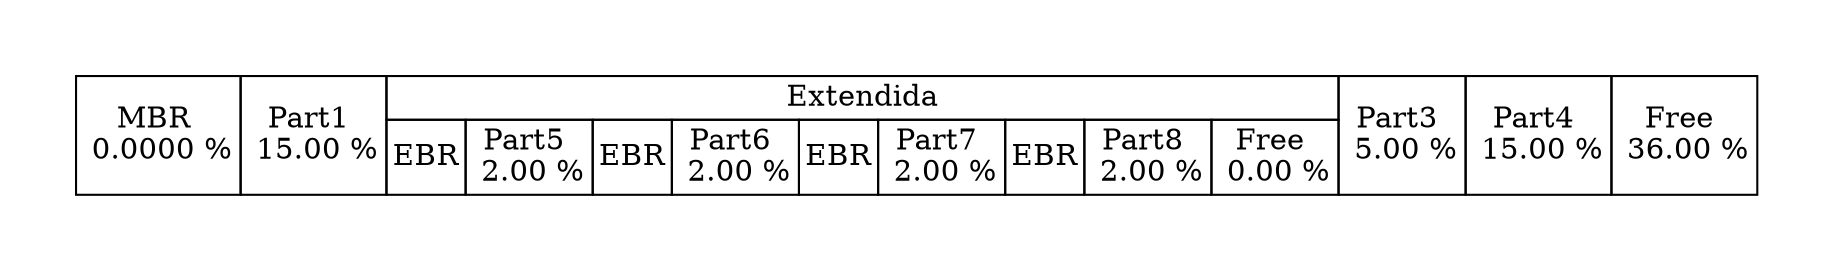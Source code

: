 digraph {
	graph[pad="0.5", nodesep="0.5", ranksep="2"]
	node [shape = plain]
	rankdir = LR
	DISK [label=<
		<table border="0" cellborder="1" cellspacing="0">
			<tr>
				<td rowspan="2">MBR <br/> 0.0000 %</td>
				<td rowspan="2">Part1 <br/> 15.00 %</td>
				<td colspan="9">Extendida</td>
				<td rowspan="2">Part3 <br/> 5.00 %</td>
				<td rowspan="2">Part4 <br/> 15.00 %</td>
				<td rowspan="2">Free <br/> 36.00 %</td>
			</tr>
			<tr>
				<td>EBR</td>
				<td>Part5 <br/> 2.00 %</td>
				<td>EBR</td>
				<td>Part6 <br/> 2.00 %</td>
				<td>EBR</td>
				<td>Part7 <br/> 2.00 %</td>
				<td>EBR</td>
				<td>Part8 <br/> 2.00 %</td>
				<td>Free <br/> 0.00 %</td>
			</tr>
		</table>
	>]
}
